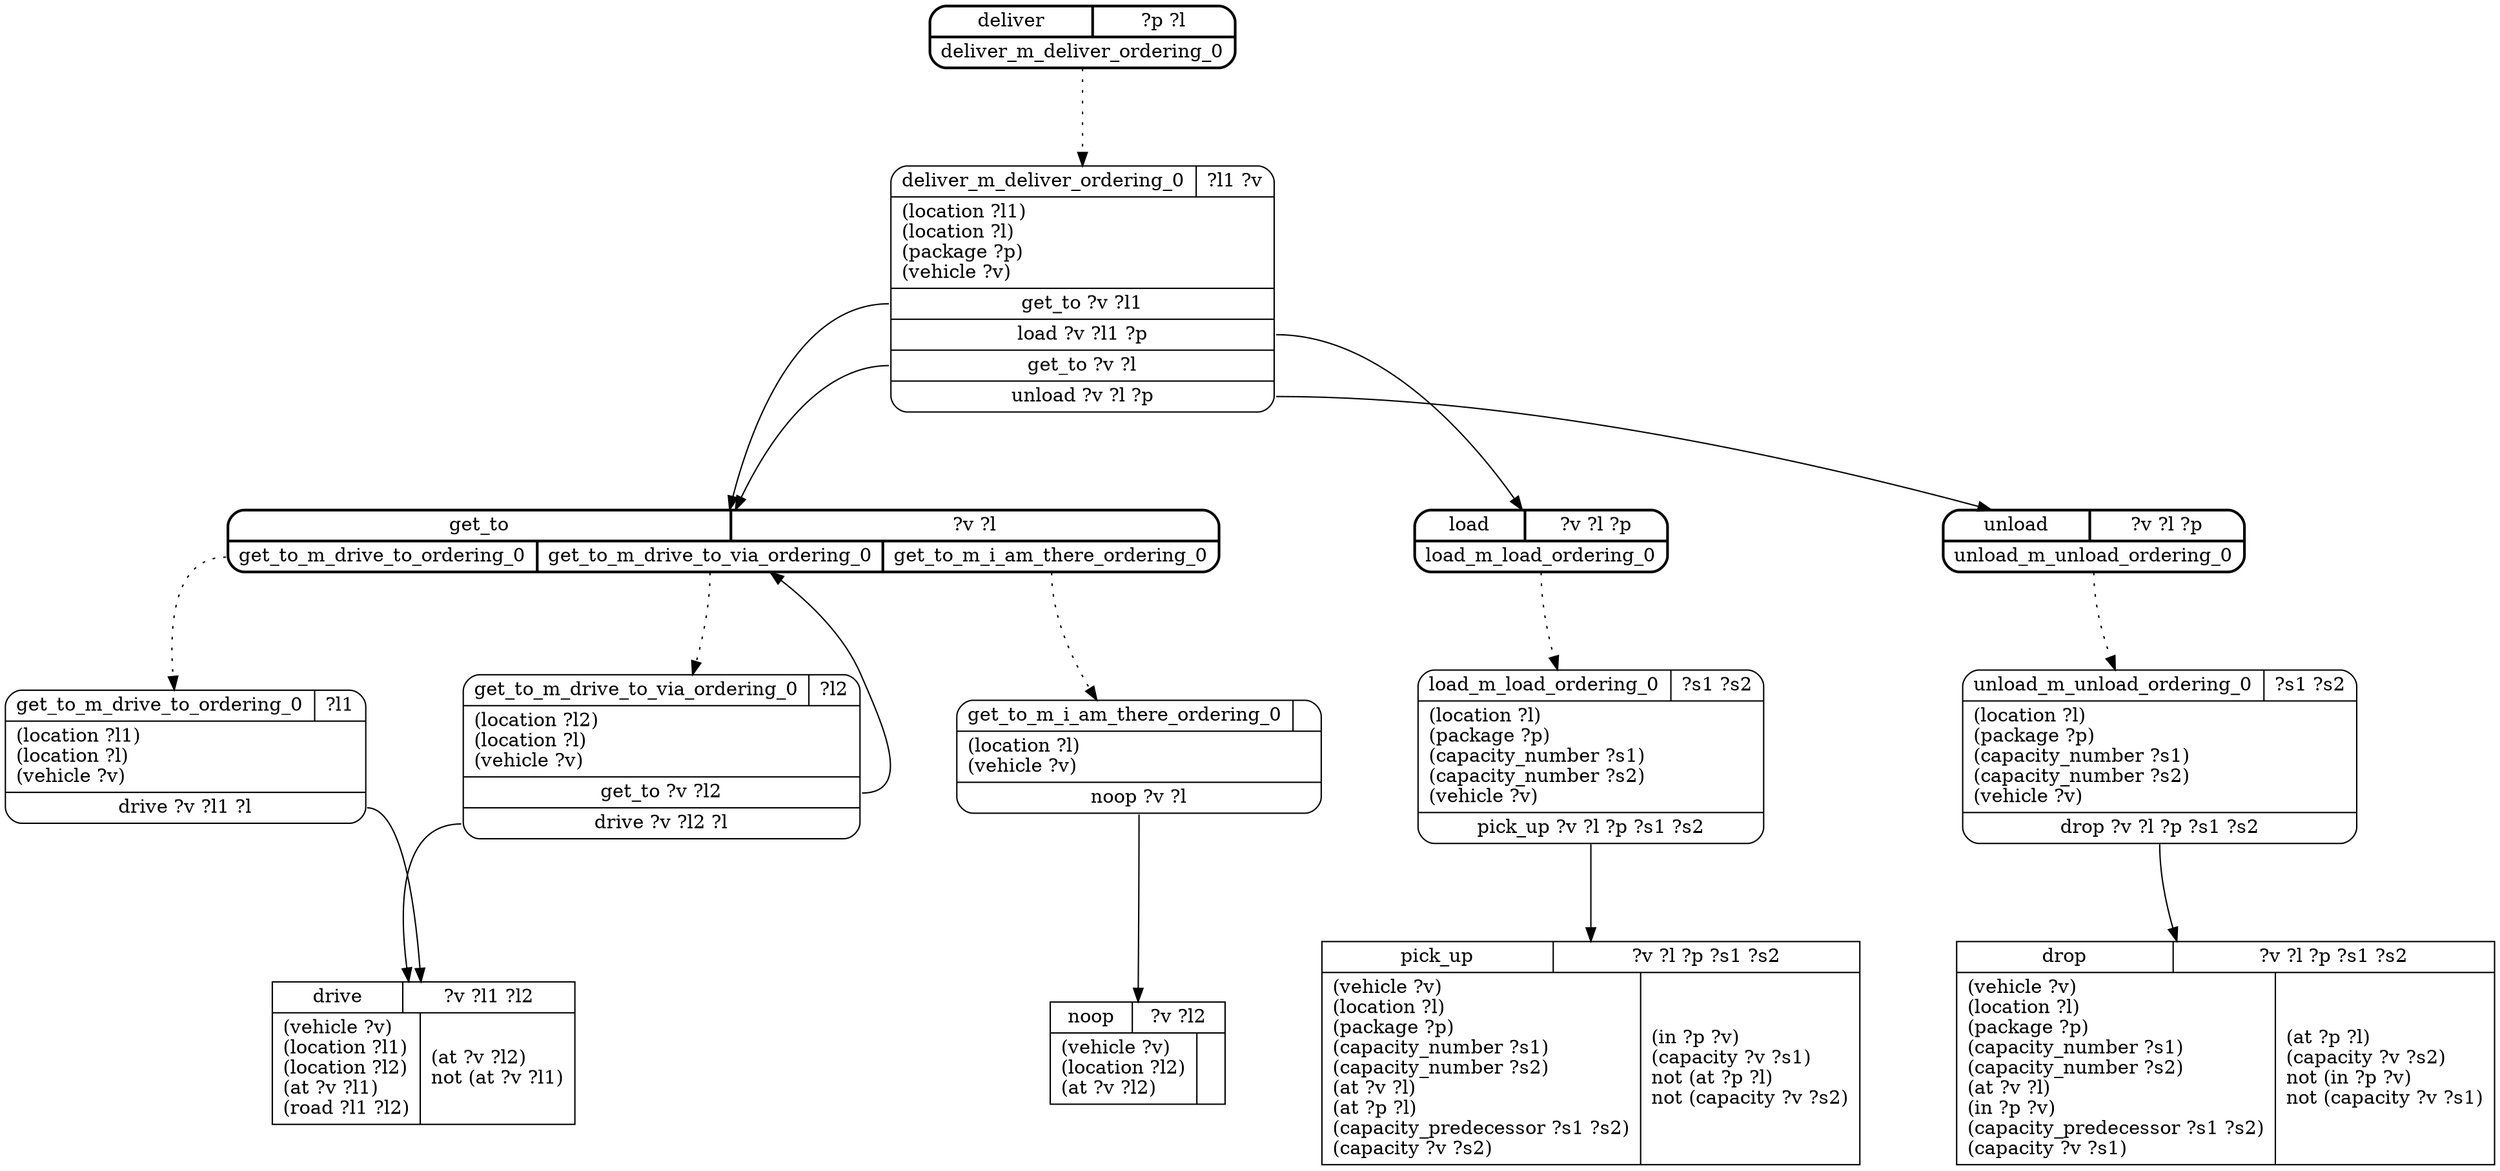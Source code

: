 // Generated by Hype
digraph "domain_htn" {
  nodesep=1
  ranksep=1
  // Operators
  node [shape=record]
  "drive" [
    label="{{\N|?v ?l1 ?l2}|{(vehicle ?v)\l(location ?l1)\l(location ?l2)\l(at ?v ?l1)\l(road ?l1 ?l2)\l|(at ?v ?l2)\lnot (at ?v ?l1)\l}}"
  ]
  "noop" [
    label="{{\N|?v ?l2}|{(vehicle ?v)\l(location ?l2)\l(at ?v ?l2)\l|}}"
  ]
  "pick_up" [
    label="{{\N|?v ?l ?p ?s1 ?s2}|{(vehicle ?v)\l(location ?l)\l(package ?p)\l(capacity_number ?s1)\l(capacity_number ?s2)\l(at ?v ?l)\l(at ?p ?l)\l(capacity_predecessor ?s1 ?s2)\l(capacity ?v ?s2)\l|(in ?p ?v)\l(capacity ?v ?s1)\lnot (at ?p ?l)\lnot (capacity ?v ?s2)\l}}"
  ]
  "drop" [
    label="{{\N|?v ?l ?p ?s1 ?s2}|{(vehicle ?v)\l(location ?l)\l(package ?p)\l(capacity_number ?s1)\l(capacity_number ?s2)\l(at ?v ?l)\l(in ?p ?v)\l(capacity_predecessor ?s1 ?s2)\l(capacity ?v ?s1)\l|(at ?p ?l)\l(capacity ?v ?s2)\lnot (in ?p ?v)\lnot (capacity ?v ?s1)\l}}"
  ]
  // Methods
  node [shape=Mrecord]
  "deliver" [
    style=bold
    label="{{\N|?p ?l}|{<0>deliver_m_deliver_ordering_0}}"
  ]
  "deliver_m_deliver_ordering_0" [
    label="{{\N|?l1 ?v}|(location ?l1)\l(location ?l)\l(package ?p)\l(vehicle ?v)\l|<0>get_to ?v ?l1|<1>load ?v ?l1 ?p|<2>get_to ?v ?l|<3>unload ?v ?l ?p}"
  ]
  "deliver":0 -> "deliver_m_deliver_ordering_0" [style=dotted]
  "deliver_m_deliver_ordering_0":0 -> "get_to"
  "deliver_m_deliver_ordering_0":1 -> "load"
  "deliver_m_deliver_ordering_0":2 -> "get_to"
  "deliver_m_deliver_ordering_0":3 -> "unload"
  "get_to" [
    style=bold
    label="{{\N|?v ?l}|{<0>get_to_m_drive_to_ordering_0|<1>get_to_m_drive_to_via_ordering_0|<2>get_to_m_i_am_there_ordering_0}}"
  ]
  "get_to_m_drive_to_ordering_0" [
    label="{{\N|?l1}|(location ?l1)\l(location ?l)\l(vehicle ?v)\l|<0>drive ?v ?l1 ?l}"
  ]
  "get_to":0 -> "get_to_m_drive_to_ordering_0" [style=dotted]
  "get_to_m_drive_to_ordering_0":0 -> "drive"
  "get_to_m_drive_to_via_ordering_0" [
    label="{{\N|?l2}|(location ?l2)\l(location ?l)\l(vehicle ?v)\l|<0>get_to ?v ?l2|<1>drive ?v ?l2 ?l}"
  ]
  "get_to":1 -> "get_to_m_drive_to_via_ordering_0" [style=dotted]
  "get_to_m_drive_to_via_ordering_0":0 -> "get_to"
  "get_to_m_drive_to_via_ordering_0":1 -> "drive"
  "get_to_m_i_am_there_ordering_0" [
    label="{{\N|}|(location ?l)\l(vehicle ?v)\l|<0>noop ?v ?l}"
  ]
  "get_to":2 -> "get_to_m_i_am_there_ordering_0" [style=dotted]
  "get_to_m_i_am_there_ordering_0":0 -> "noop"
  "load" [
    style=bold
    label="{{\N|?v ?l ?p}|{<0>load_m_load_ordering_0}}"
  ]
  "load_m_load_ordering_0" [
    label="{{\N|?s1 ?s2}|(location ?l)\l(package ?p)\l(capacity_number ?s1)\l(capacity_number ?s2)\l(vehicle ?v)\l|<0>pick_up ?v ?l ?p ?s1 ?s2}"
  ]
  "load":0 -> "load_m_load_ordering_0" [style=dotted]
  "load_m_load_ordering_0":0 -> "pick_up"
  "unload" [
    style=bold
    label="{{\N|?v ?l ?p}|{<0>unload_m_unload_ordering_0}}"
  ]
  "unload_m_unload_ordering_0" [
    label="{{\N|?s1 ?s2}|(location ?l)\l(package ?p)\l(capacity_number ?s1)\l(capacity_number ?s2)\l(vehicle ?v)\l|<0>drop ?v ?l ?p ?s1 ?s2}"
  ]
  "unload":0 -> "unload_m_unload_ordering_0" [style=dotted]
  "unload_m_unload_ordering_0":0 -> "drop"
}